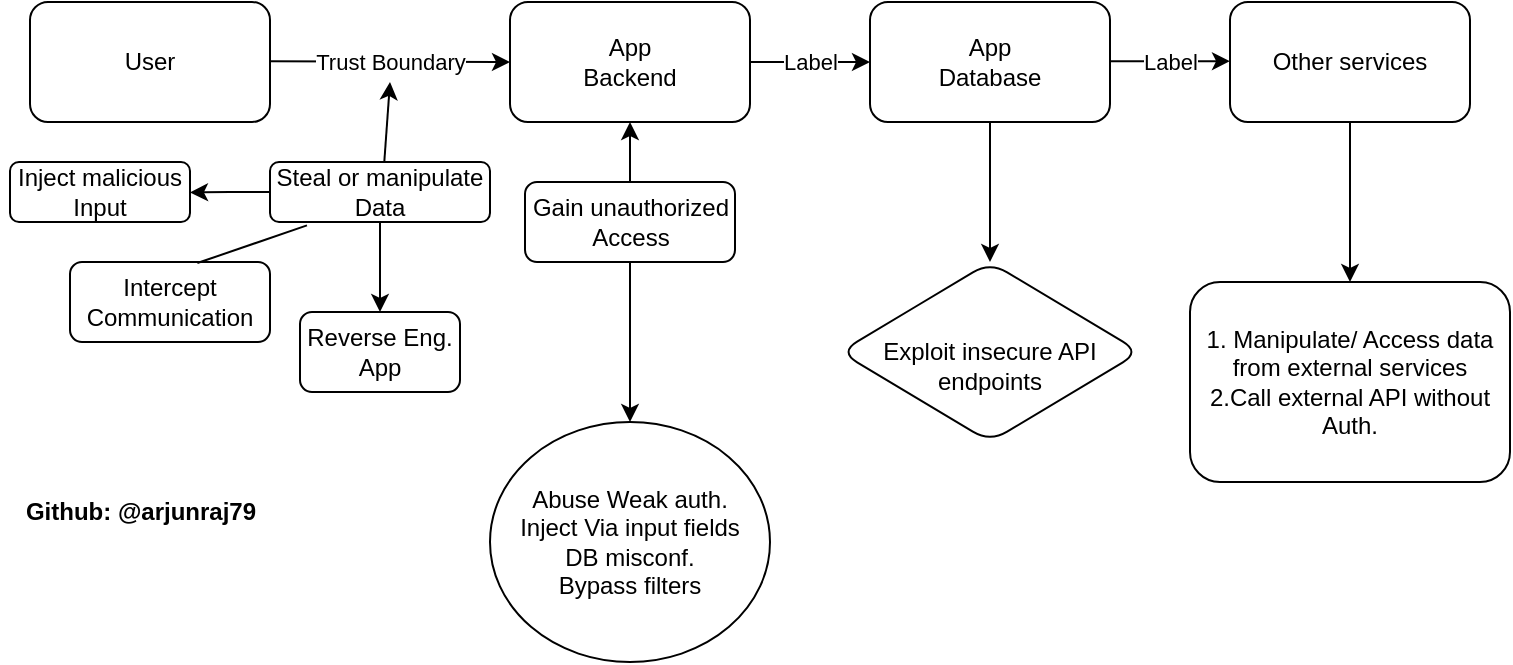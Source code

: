 <mxfile version="27.0.8">
  <diagram name="Page-1" id="10a91c8b-09ff-31b1-d368-03940ed4cc9e">
    <mxGraphModel dx="683" dy="363" grid="1" gridSize="10" guides="1" tooltips="1" connect="1" arrows="1" fold="1" page="1" pageScale="1" pageWidth="1100" pageHeight="850" background="none" math="0" shadow="0">
      <root>
        <mxCell id="0" />
        <mxCell id="1" parent="0" />
        <mxCell id="TKL8ZdilneEBH6WkM-6K-1" value="User" style="rounded=1;whiteSpace=wrap;html=1;align=center;" vertex="1" parent="1">
          <mxGeometry x="40" y="80" width="120" height="60" as="geometry" />
        </mxCell>
        <mxCell id="TKL8ZdilneEBH6WkM-6K-2" value="App&lt;div&gt;Backend&lt;/div&gt;" style="rounded=1;whiteSpace=wrap;html=1;" vertex="1" parent="1">
          <mxGeometry x="280" y="80" width="120" height="60" as="geometry" />
        </mxCell>
        <mxCell id="TKL8ZdilneEBH6WkM-6K-31" value="" style="edgeStyle=orthogonalEdgeStyle;rounded=0;orthogonalLoop=1;jettySize=auto;html=1;" edge="1" parent="1" source="TKL8ZdilneEBH6WkM-6K-3" target="TKL8ZdilneEBH6WkM-6K-30">
          <mxGeometry relative="1" as="geometry" />
        </mxCell>
        <mxCell id="TKL8ZdilneEBH6WkM-6K-3" value="App&lt;div&gt;Database&lt;/div&gt;" style="rounded=1;whiteSpace=wrap;html=1;" vertex="1" parent="1">
          <mxGeometry x="460" y="80" width="120" height="60" as="geometry" />
        </mxCell>
        <mxCell id="TKL8ZdilneEBH6WkM-6K-33" value="" style="edgeStyle=orthogonalEdgeStyle;rounded=0;orthogonalLoop=1;jettySize=auto;html=1;" edge="1" parent="1" source="TKL8ZdilneEBH6WkM-6K-4" target="TKL8ZdilneEBH6WkM-6K-32">
          <mxGeometry relative="1" as="geometry" />
        </mxCell>
        <mxCell id="TKL8ZdilneEBH6WkM-6K-4" value="Other services" style="rounded=1;whiteSpace=wrap;html=1;" vertex="1" parent="1">
          <mxGeometry x="640" y="80" width="120" height="60" as="geometry" />
        </mxCell>
        <mxCell id="TKL8ZdilneEBH6WkM-6K-5" value="" style="endArrow=classic;html=1;rounded=0;entryX=0;entryY=0.5;entryDx=0;entryDy=0;" edge="1" parent="1" target="TKL8ZdilneEBH6WkM-6K-2">
          <mxGeometry relative="1" as="geometry">
            <mxPoint x="160" y="109.57" as="sourcePoint" />
            <mxPoint x="260" y="109.57" as="targetPoint" />
          </mxGeometry>
        </mxCell>
        <mxCell id="TKL8ZdilneEBH6WkM-6K-6" value="Trust Boundary" style="edgeLabel;resizable=0;html=1;;align=center;verticalAlign=middle;" connectable="0" vertex="1" parent="TKL8ZdilneEBH6WkM-6K-5">
          <mxGeometry relative="1" as="geometry" />
        </mxCell>
        <mxCell id="TKL8ZdilneEBH6WkM-6K-7" value="" style="endArrow=classic;html=1;rounded=0;" edge="1" parent="1">
          <mxGeometry relative="1" as="geometry">
            <mxPoint x="400" y="110" as="sourcePoint" />
            <mxPoint x="460" y="110" as="targetPoint" />
          </mxGeometry>
        </mxCell>
        <mxCell id="TKL8ZdilneEBH6WkM-6K-8" value="Label" style="edgeLabel;resizable=0;html=1;;align=center;verticalAlign=middle;" connectable="0" vertex="1" parent="TKL8ZdilneEBH6WkM-6K-7">
          <mxGeometry relative="1" as="geometry" />
        </mxCell>
        <mxCell id="TKL8ZdilneEBH6WkM-6K-9" value="" style="endArrow=classic;html=1;rounded=0;" edge="1" parent="1">
          <mxGeometry relative="1" as="geometry">
            <mxPoint x="580" y="109.57" as="sourcePoint" />
            <mxPoint x="640" y="109.57" as="targetPoint" />
          </mxGeometry>
        </mxCell>
        <mxCell id="TKL8ZdilneEBH6WkM-6K-10" value="Label" style="edgeLabel;resizable=0;html=1;;align=center;verticalAlign=middle;" connectable="0" vertex="1" parent="TKL8ZdilneEBH6WkM-6K-9">
          <mxGeometry relative="1" as="geometry" />
        </mxCell>
        <mxCell id="TKL8ZdilneEBH6WkM-6K-14" value="" style="endArrow=classic;startArrow=classic;html=1;rounded=0;exitX=0.5;exitY=1;exitDx=0;exitDy=0;" edge="1" parent="1" source="TKL8ZdilneEBH6WkM-6K-15">
          <mxGeometry width="50" height="50" relative="1" as="geometry">
            <mxPoint x="220" y="320" as="sourcePoint" />
            <mxPoint x="220" y="120" as="targetPoint" />
          </mxGeometry>
        </mxCell>
        <mxCell id="TKL8ZdilneEBH6WkM-6K-22" style="edgeStyle=orthogonalEdgeStyle;rounded=0;orthogonalLoop=1;jettySize=auto;html=1;exitX=0.5;exitY=1;exitDx=0;exitDy=0;" edge="1" parent="1" source="TKL8ZdilneEBH6WkM-6K-15" target="TKL8ZdilneEBH6WkM-6K-19">
          <mxGeometry relative="1" as="geometry" />
        </mxCell>
        <mxCell id="TKL8ZdilneEBH6WkM-6K-23" style="edgeStyle=orthogonalEdgeStyle;rounded=0;orthogonalLoop=1;jettySize=auto;html=1;exitX=0;exitY=0.5;exitDx=0;exitDy=0;" edge="1" parent="1" source="TKL8ZdilneEBH6WkM-6K-15">
          <mxGeometry relative="1" as="geometry">
            <mxPoint x="120" y="175.261" as="targetPoint" />
          </mxGeometry>
        </mxCell>
        <mxCell id="TKL8ZdilneEBH6WkM-6K-15" value="Steal or manipulate Data" style="rounded=1;whiteSpace=wrap;html=1;" vertex="1" parent="1">
          <mxGeometry x="160" y="160" width="110" height="30" as="geometry" />
        </mxCell>
        <mxCell id="TKL8ZdilneEBH6WkM-6K-18" value="Intercept Communication" style="rounded=1;whiteSpace=wrap;html=1;" vertex="1" parent="1">
          <mxGeometry x="60" y="210" width="100" height="40" as="geometry" />
        </mxCell>
        <mxCell id="TKL8ZdilneEBH6WkM-6K-19" value="Reverse Eng. App" style="rounded=1;whiteSpace=wrap;html=1;" vertex="1" parent="1">
          <mxGeometry x="175" y="235" width="80" height="40" as="geometry" />
        </mxCell>
        <mxCell id="TKL8ZdilneEBH6WkM-6K-20" value="" style="endArrow=none;html=1;rounded=0;entryX=0.168;entryY=1.056;entryDx=0;entryDy=0;entryPerimeter=0;exitX=0.637;exitY=0.013;exitDx=0;exitDy=0;exitPerimeter=0;" edge="1" parent="1" source="TKL8ZdilneEBH6WkM-6K-18" target="TKL8ZdilneEBH6WkM-6K-15">
          <mxGeometry width="50" height="50" relative="1" as="geometry">
            <mxPoint x="140" y="250" as="sourcePoint" />
            <mxPoint x="190" y="200" as="targetPoint" />
          </mxGeometry>
        </mxCell>
        <mxCell id="TKL8ZdilneEBH6WkM-6K-25" value="Inject malicious Input" style="rounded=1;whiteSpace=wrap;html=1;" vertex="1" parent="1">
          <mxGeometry x="30" y="160" width="90" height="30" as="geometry" />
        </mxCell>
        <mxCell id="TKL8ZdilneEBH6WkM-6K-27" value="" style="edgeStyle=orthogonalEdgeStyle;rounded=0;orthogonalLoop=1;jettySize=auto;html=1;" edge="1" parent="1" source="TKL8ZdilneEBH6WkM-6K-26" target="TKL8ZdilneEBH6WkM-6K-2">
          <mxGeometry relative="1" as="geometry" />
        </mxCell>
        <mxCell id="TKL8ZdilneEBH6WkM-6K-29" value="" style="edgeStyle=orthogonalEdgeStyle;rounded=0;orthogonalLoop=1;jettySize=auto;html=1;" edge="1" parent="1" source="TKL8ZdilneEBH6WkM-6K-26" target="TKL8ZdilneEBH6WkM-6K-28">
          <mxGeometry relative="1" as="geometry" />
        </mxCell>
        <mxCell id="TKL8ZdilneEBH6WkM-6K-26" value="Gain unauthorized Access" style="rounded=1;whiteSpace=wrap;html=1;" vertex="1" parent="1">
          <mxGeometry x="287.5" y="170" width="105" height="40" as="geometry" />
        </mxCell>
        <mxCell id="TKL8ZdilneEBH6WkM-6K-28" value="Abuse Weak auth.&lt;div&gt;Inject Via input fields&lt;/div&gt;&lt;div&gt;DB misconf.&lt;/div&gt;&lt;div&gt;Bypass filters&lt;/div&gt;" style="ellipse;whiteSpace=wrap;html=1;rounded=1;" vertex="1" parent="1">
          <mxGeometry x="270" y="290" width="140" height="120" as="geometry" />
        </mxCell>
        <mxCell id="TKL8ZdilneEBH6WkM-6K-30" value="&lt;div&gt;&lt;br&gt;&lt;/div&gt;Exploit insecure API endpoints" style="rhombus;whiteSpace=wrap;html=1;rounded=1;" vertex="1" parent="1">
          <mxGeometry x="445" y="210" width="150" height="90" as="geometry" />
        </mxCell>
        <mxCell id="TKL8ZdilneEBH6WkM-6K-32" value="1. Manipulate/ Access data from external services&lt;div&gt;2.Call external API without Auth.&lt;/div&gt;" style="whiteSpace=wrap;html=1;rounded=1;" vertex="1" parent="1">
          <mxGeometry x="620" y="220" width="160" height="100" as="geometry" />
        </mxCell>
        <mxCell id="TKL8ZdilneEBH6WkM-6K-34" value="&lt;b&gt;Github: @arjunraj79&lt;/b&gt;" style="text;html=1;align=center;verticalAlign=middle;resizable=0;points=[];autosize=1;strokeColor=none;fillColor=none;" vertex="1" parent="1">
          <mxGeometry x="25" y="320" width="140" height="30" as="geometry" />
        </mxCell>
      </root>
    </mxGraphModel>
  </diagram>
</mxfile>
